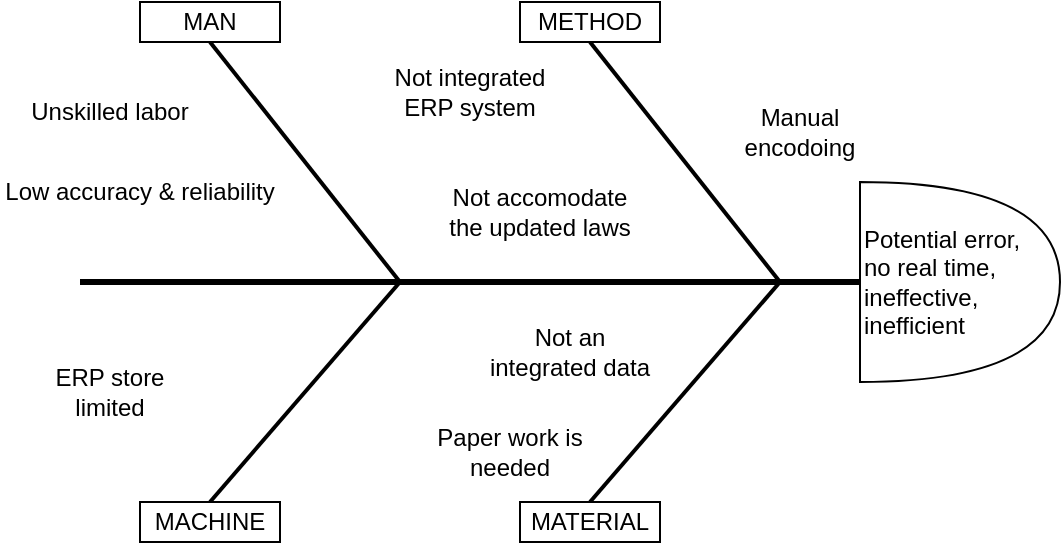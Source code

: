 <mxfile version="20.3.6" type="github">
  <diagram id="u7yg5y88VUfooyFI-_gg" name="Page-1">
    <mxGraphModel dx="1038" dy="621" grid="1" gridSize="10" guides="1" tooltips="1" connect="1" arrows="1" fold="1" page="1" pageScale="1" pageWidth="850" pageHeight="1100" math="0" shadow="0">
      <root>
        <mxCell id="0" />
        <mxCell id="1" parent="0" />
        <mxCell id="vaPnFBFoX6yv_8vDQfTk-1" value="" style="endArrow=none;html=1;rounded=0;strokeWidth=3;entryX=0;entryY=0.5;entryDx=0;entryDy=0;entryPerimeter=0;" edge="1" parent="1" target="vaPnFBFoX6yv_8vDQfTk-12">
          <mxGeometry width="50" height="50" relative="1" as="geometry">
            <mxPoint x="160" y="340" as="sourcePoint" />
            <mxPoint x="570" y="340" as="targetPoint" />
          </mxGeometry>
        </mxCell>
        <mxCell id="vaPnFBFoX6yv_8vDQfTk-3" value="" style="endArrow=none;html=1;rounded=0;strokeWidth=2;entryX=0.5;entryY=1;entryDx=0;entryDy=0;" edge="1" parent="1" target="vaPnFBFoX6yv_8vDQfTk-9">
          <mxGeometry width="50" height="50" relative="1" as="geometry">
            <mxPoint x="510" y="340" as="sourcePoint" />
            <mxPoint x="420" y="220" as="targetPoint" />
          </mxGeometry>
        </mxCell>
        <mxCell id="vaPnFBFoX6yv_8vDQfTk-4" value="" style="endArrow=none;html=1;rounded=0;strokeWidth=2;entryX=0.5;entryY=1;entryDx=0;entryDy=0;" edge="1" parent="1" target="vaPnFBFoX6yv_8vDQfTk-8">
          <mxGeometry width="50" height="50" relative="1" as="geometry">
            <mxPoint x="320" y="340" as="sourcePoint" />
            <mxPoint x="230" y="220" as="targetPoint" />
          </mxGeometry>
        </mxCell>
        <mxCell id="vaPnFBFoX6yv_8vDQfTk-5" value="" style="endArrow=none;html=1;rounded=0;strokeWidth=2;exitX=0.5;exitY=0;exitDx=0;exitDy=0;" edge="1" parent="1" source="vaPnFBFoX6yv_8vDQfTk-11">
          <mxGeometry width="50" height="50" relative="1" as="geometry">
            <mxPoint x="420" y="450" as="sourcePoint" />
            <mxPoint x="510" y="340" as="targetPoint" />
          </mxGeometry>
        </mxCell>
        <mxCell id="vaPnFBFoX6yv_8vDQfTk-6" value="" style="endArrow=none;html=1;rounded=0;strokeWidth=2;entryX=0.5;entryY=0;entryDx=0;entryDy=0;" edge="1" parent="1" target="vaPnFBFoX6yv_8vDQfTk-10">
          <mxGeometry width="50" height="50" relative="1" as="geometry">
            <mxPoint x="320" y="340" as="sourcePoint" />
            <mxPoint x="230" y="450" as="targetPoint" />
          </mxGeometry>
        </mxCell>
        <mxCell id="vaPnFBFoX6yv_8vDQfTk-8" value="MAN" style="rounded=0;whiteSpace=wrap;html=1;" vertex="1" parent="1">
          <mxGeometry x="190" y="200" width="70" height="20" as="geometry" />
        </mxCell>
        <mxCell id="vaPnFBFoX6yv_8vDQfTk-9" value="METHOD" style="rounded=0;whiteSpace=wrap;html=1;" vertex="1" parent="1">
          <mxGeometry x="380" y="200" width="70" height="20" as="geometry" />
        </mxCell>
        <mxCell id="vaPnFBFoX6yv_8vDQfTk-10" value="MACHINE" style="rounded=0;whiteSpace=wrap;html=1;" vertex="1" parent="1">
          <mxGeometry x="190" y="450" width="70" height="20" as="geometry" />
        </mxCell>
        <mxCell id="vaPnFBFoX6yv_8vDQfTk-11" value="MATERIAL" style="rounded=0;whiteSpace=wrap;html=1;" vertex="1" parent="1">
          <mxGeometry x="380" y="450" width="70" height="20" as="geometry" />
        </mxCell>
        <mxCell id="vaPnFBFoX6yv_8vDQfTk-12" value="Potential error, &lt;br&gt;no real time, ineffective, inefficient" style="shape=or;whiteSpace=wrap;html=1;align=left;" vertex="1" parent="1">
          <mxGeometry x="550" y="290" width="100" height="100" as="geometry" />
        </mxCell>
        <mxCell id="vaPnFBFoX6yv_8vDQfTk-14" value="Unskilled labor" style="text;html=1;strokeColor=none;fillColor=none;align=center;verticalAlign=middle;whiteSpace=wrap;rounded=0;" vertex="1" parent="1">
          <mxGeometry x="130" y="240" width="90" height="30" as="geometry" />
        </mxCell>
        <mxCell id="vaPnFBFoX6yv_8vDQfTk-16" value="Low accuracy &amp;amp; reliability" style="text;html=1;strokeColor=none;fillColor=none;align=center;verticalAlign=middle;whiteSpace=wrap;rounded=0;" vertex="1" parent="1">
          <mxGeometry x="120" y="280" width="140" height="30" as="geometry" />
        </mxCell>
        <mxCell id="vaPnFBFoX6yv_8vDQfTk-17" value="Not integrated ERP system" style="text;html=1;strokeColor=none;fillColor=none;align=center;verticalAlign=middle;whiteSpace=wrap;rounded=0;" vertex="1" parent="1">
          <mxGeometry x="310" y="230" width="90" height="30" as="geometry" />
        </mxCell>
        <mxCell id="vaPnFBFoX6yv_8vDQfTk-19" value="Not accomodate the updated laws" style="text;html=1;strokeColor=none;fillColor=none;align=center;verticalAlign=middle;whiteSpace=wrap;rounded=0;" vertex="1" parent="1">
          <mxGeometry x="340" y="290" width="100" height="30" as="geometry" />
        </mxCell>
        <mxCell id="vaPnFBFoX6yv_8vDQfTk-20" value="Manual encodoing" style="text;html=1;strokeColor=none;fillColor=none;align=center;verticalAlign=middle;whiteSpace=wrap;rounded=0;" vertex="1" parent="1">
          <mxGeometry x="470" y="250" width="100" height="30" as="geometry" />
        </mxCell>
        <mxCell id="vaPnFBFoX6yv_8vDQfTk-21" value="ERP store limited" style="text;html=1;strokeColor=none;fillColor=none;align=center;verticalAlign=middle;whiteSpace=wrap;rounded=0;" vertex="1" parent="1">
          <mxGeometry x="130" y="380" width="90" height="30" as="geometry" />
        </mxCell>
        <mxCell id="vaPnFBFoX6yv_8vDQfTk-22" value="Not an integrated data" style="text;html=1;strokeColor=none;fillColor=none;align=center;verticalAlign=middle;whiteSpace=wrap;rounded=0;" vertex="1" parent="1">
          <mxGeometry x="360" y="360" width="90" height="30" as="geometry" />
        </mxCell>
        <mxCell id="vaPnFBFoX6yv_8vDQfTk-23" style="edgeStyle=orthogonalEdgeStyle;rounded=0;orthogonalLoop=1;jettySize=auto;html=1;exitX=0.5;exitY=1;exitDx=0;exitDy=0;strokeWidth=2;" edge="1" parent="1" source="vaPnFBFoX6yv_8vDQfTk-22" target="vaPnFBFoX6yv_8vDQfTk-22">
          <mxGeometry relative="1" as="geometry" />
        </mxCell>
        <mxCell id="vaPnFBFoX6yv_8vDQfTk-24" value="Paper work is needed" style="text;html=1;strokeColor=none;fillColor=none;align=center;verticalAlign=middle;whiteSpace=wrap;rounded=0;" vertex="1" parent="1">
          <mxGeometry x="330" y="410" width="90" height="30" as="geometry" />
        </mxCell>
      </root>
    </mxGraphModel>
  </diagram>
</mxfile>
